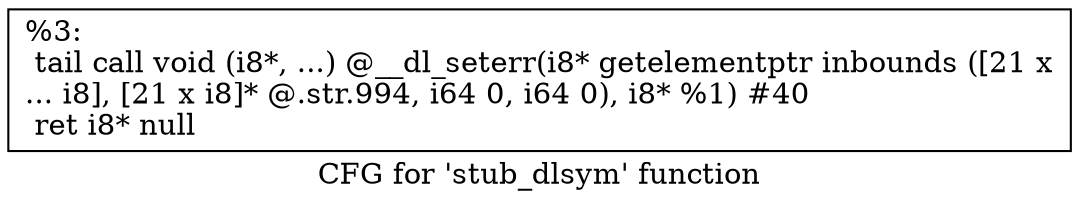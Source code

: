 digraph "CFG for 'stub_dlsym' function" {
	label="CFG for 'stub_dlsym' function";

	Node0x1bfdce0 [shape=record,label="{%3:\l  tail call void (i8*, ...) @__dl_seterr(i8* getelementptr inbounds ([21 x\l... i8], [21 x i8]* @.str.994, i64 0, i64 0), i8* %1) #40\l  ret i8* null\l}"];
}
